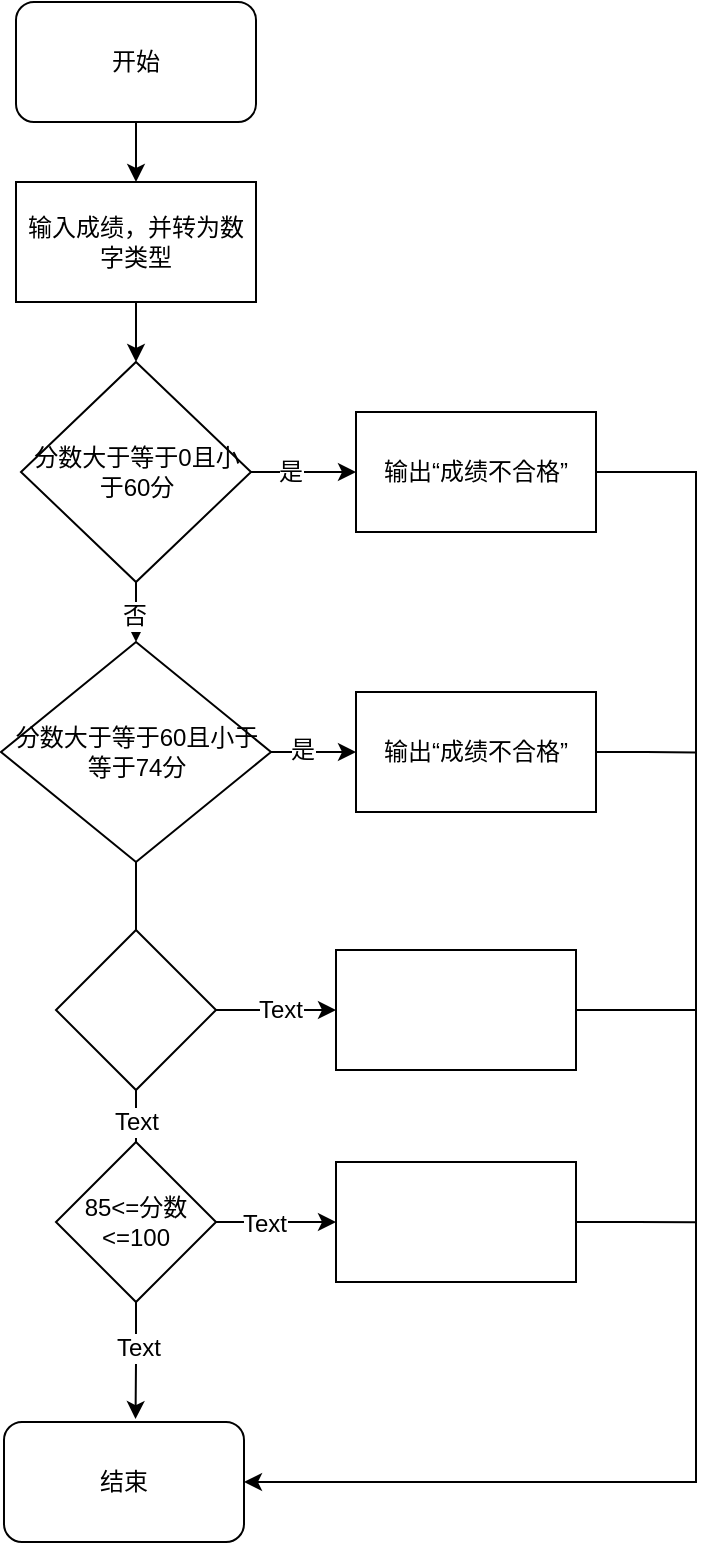 <mxfile version="20.5.3" type="github">
  <diagram id="C5RBs43oDa-KdzZeNtuy" name="Page-1">
    <mxGraphModel dx="731" dy="394" grid="1" gridSize="10" guides="1" tooltips="1" connect="1" arrows="1" fold="1" page="1" pageScale="1" pageWidth="827" pageHeight="1169" math="0" shadow="0">
      <root>
        <mxCell id="WIyWlLk6GJQsqaUBKTNV-0" />
        <mxCell id="WIyWlLk6GJQsqaUBKTNV-1" parent="WIyWlLk6GJQsqaUBKTNV-0" />
        <mxCell id="qA5iwVe9poIZNBPkpW-O-31" value="" style="edgeStyle=orthogonalEdgeStyle;rounded=0;orthogonalLoop=1;jettySize=auto;html=1;startArrow=none;startFill=0;endArrow=classic;endFill=1;" edge="1" parent="WIyWlLk6GJQsqaUBKTNV-1" source="qA5iwVe9poIZNBPkpW-O-24" target="qA5iwVe9poIZNBPkpW-O-30">
          <mxGeometry relative="1" as="geometry" />
        </mxCell>
        <mxCell id="qA5iwVe9poIZNBPkpW-O-24" value="开始" style="rounded=1;whiteSpace=wrap;html=1;shadow=0;glass=0;sketch=0;fillColor=default;" vertex="1" parent="WIyWlLk6GJQsqaUBKTNV-1">
          <mxGeometry x="300" y="40" width="120" height="60" as="geometry" />
        </mxCell>
        <mxCell id="qA5iwVe9poIZNBPkpW-O-25" value="结束" style="rounded=1;whiteSpace=wrap;html=1;shadow=0;glass=0;sketch=0;fillColor=default;" vertex="1" parent="WIyWlLk6GJQsqaUBKTNV-1">
          <mxGeometry x="294" y="750" width="120" height="60" as="geometry" />
        </mxCell>
        <mxCell id="qA5iwVe9poIZNBPkpW-O-33" value="" style="edgeStyle=orthogonalEdgeStyle;rounded=0;orthogonalLoop=1;jettySize=auto;html=1;startArrow=none;startFill=0;endArrow=classic;endFill=1;" edge="1" parent="WIyWlLk6GJQsqaUBKTNV-1" source="qA5iwVe9poIZNBPkpW-O-30" target="qA5iwVe9poIZNBPkpW-O-32">
          <mxGeometry relative="1" as="geometry" />
        </mxCell>
        <mxCell id="qA5iwVe9poIZNBPkpW-O-30" value="输入成绩，并转为数字类型" style="whiteSpace=wrap;html=1;rounded=0;shadow=0;glass=0;sketch=0;" vertex="1" parent="WIyWlLk6GJQsqaUBKTNV-1">
          <mxGeometry x="300" y="130" width="120" height="60" as="geometry" />
        </mxCell>
        <mxCell id="qA5iwVe9poIZNBPkpW-O-36" value="" style="edgeStyle=orthogonalEdgeStyle;rounded=0;orthogonalLoop=1;jettySize=auto;html=1;fontSize=12;startArrow=none;startFill=0;endArrow=classic;endFill=1;" edge="1" parent="WIyWlLk6GJQsqaUBKTNV-1" source="qA5iwVe9poIZNBPkpW-O-32" target="qA5iwVe9poIZNBPkpW-O-35">
          <mxGeometry relative="1" as="geometry" />
        </mxCell>
        <mxCell id="qA5iwVe9poIZNBPkpW-O-37" value="是" style="edgeLabel;html=1;align=center;verticalAlign=middle;resizable=0;points=[];fontSize=12;" vertex="1" connectable="0" parent="qA5iwVe9poIZNBPkpW-O-36">
          <mxGeometry x="-0.253" relative="1" as="geometry">
            <mxPoint as="offset" />
          </mxGeometry>
        </mxCell>
        <mxCell id="qA5iwVe9poIZNBPkpW-O-40" value="" style="edgeStyle=orthogonalEdgeStyle;rounded=0;orthogonalLoop=1;jettySize=auto;html=1;fontSize=12;startArrow=none;startFill=0;endArrow=classic;endFill=1;" edge="1" parent="WIyWlLk6GJQsqaUBKTNV-1" source="qA5iwVe9poIZNBPkpW-O-32" target="qA5iwVe9poIZNBPkpW-O-39">
          <mxGeometry relative="1" as="geometry" />
        </mxCell>
        <mxCell id="qA5iwVe9poIZNBPkpW-O-41" value="否" style="edgeLabel;html=1;align=center;verticalAlign=middle;resizable=0;points=[];fontSize=12;" vertex="1" connectable="0" parent="qA5iwVe9poIZNBPkpW-O-40">
          <mxGeometry x="-0.072" y="1" relative="1" as="geometry">
            <mxPoint as="offset" />
          </mxGeometry>
        </mxCell>
        <mxCell id="qA5iwVe9poIZNBPkpW-O-32" value="&lt;font style=&quot;font-size: 12px;&quot;&gt;分数大于等于0且小于60分&lt;/font&gt;" style="rhombus;whiteSpace=wrap;html=1;rounded=0;shadow=0;glass=0;sketch=0;" vertex="1" parent="WIyWlLk6GJQsqaUBKTNV-1">
          <mxGeometry x="302.5" y="220" width="115" height="110" as="geometry" />
        </mxCell>
        <mxCell id="qA5iwVe9poIZNBPkpW-O-38" style="edgeStyle=orthogonalEdgeStyle;rounded=0;orthogonalLoop=1;jettySize=auto;html=1;entryX=1;entryY=0.5;entryDx=0;entryDy=0;fontSize=12;startArrow=none;startFill=0;endArrow=classic;endFill=1;" edge="1" parent="WIyWlLk6GJQsqaUBKTNV-1" source="qA5iwVe9poIZNBPkpW-O-35" target="qA5iwVe9poIZNBPkpW-O-25">
          <mxGeometry relative="1" as="geometry">
            <Array as="points">
              <mxPoint x="640" y="275" />
              <mxPoint x="640" y="780" />
            </Array>
          </mxGeometry>
        </mxCell>
        <mxCell id="qA5iwVe9poIZNBPkpW-O-35" value="输出“成绩不合格”" style="whiteSpace=wrap;html=1;rounded=0;shadow=0;glass=0;sketch=0;" vertex="1" parent="WIyWlLk6GJQsqaUBKTNV-1">
          <mxGeometry x="470" y="245" width="120" height="60" as="geometry" />
        </mxCell>
        <mxCell id="qA5iwVe9poIZNBPkpW-O-43" value="" style="edgeStyle=orthogonalEdgeStyle;rounded=0;orthogonalLoop=1;jettySize=auto;html=1;fontSize=12;startArrow=none;startFill=0;endArrow=classic;endFill=1;" edge="1" parent="WIyWlLk6GJQsqaUBKTNV-1" source="qA5iwVe9poIZNBPkpW-O-39" target="qA5iwVe9poIZNBPkpW-O-42">
          <mxGeometry relative="1" as="geometry" />
        </mxCell>
        <mxCell id="qA5iwVe9poIZNBPkpW-O-44" value="是" style="edgeLabel;html=1;align=center;verticalAlign=middle;resizable=0;points=[];fontSize=12;" vertex="1" connectable="0" parent="qA5iwVe9poIZNBPkpW-O-43">
          <mxGeometry x="-0.278" y="1" relative="1" as="geometry">
            <mxPoint as="offset" />
          </mxGeometry>
        </mxCell>
        <mxCell id="qA5iwVe9poIZNBPkpW-O-48" value="" style="edgeStyle=orthogonalEdgeStyle;rounded=0;orthogonalLoop=1;jettySize=auto;html=1;fontSize=12;startArrow=none;startFill=0;endArrow=none;endFill=0;" edge="1" parent="WIyWlLk6GJQsqaUBKTNV-1" source="qA5iwVe9poIZNBPkpW-O-39" target="qA5iwVe9poIZNBPkpW-O-47">
          <mxGeometry relative="1" as="geometry" />
        </mxCell>
        <mxCell id="qA5iwVe9poIZNBPkpW-O-39" value="分数大于等于60且小于等于74分" style="rhombus;whiteSpace=wrap;html=1;rounded=0;shadow=0;glass=0;sketch=0;" vertex="1" parent="WIyWlLk6GJQsqaUBKTNV-1">
          <mxGeometry x="292.5" y="360" width="135" height="110" as="geometry" />
        </mxCell>
        <mxCell id="qA5iwVe9poIZNBPkpW-O-46" style="edgeStyle=orthogonalEdgeStyle;rounded=0;orthogonalLoop=1;jettySize=auto;html=1;exitX=1;exitY=0.5;exitDx=0;exitDy=0;fontSize=12;startArrow=none;startFill=0;endArrow=none;endFill=0;" edge="1" parent="WIyWlLk6GJQsqaUBKTNV-1" source="qA5iwVe9poIZNBPkpW-O-42">
          <mxGeometry relative="1" as="geometry">
            <mxPoint x="640" y="415.231" as="targetPoint" />
          </mxGeometry>
        </mxCell>
        <mxCell id="qA5iwVe9poIZNBPkpW-O-42" value="输出“成绩不合格”" style="whiteSpace=wrap;html=1;rounded=0;shadow=0;glass=0;sketch=0;" vertex="1" parent="WIyWlLk6GJQsqaUBKTNV-1">
          <mxGeometry x="470" y="385" width="120" height="60" as="geometry" />
        </mxCell>
        <mxCell id="qA5iwVe9poIZNBPkpW-O-50" value="" style="edgeStyle=orthogonalEdgeStyle;rounded=0;orthogonalLoop=1;jettySize=auto;html=1;fontSize=12;startArrow=none;startFill=0;endArrow=none;endFill=0;" edge="1" parent="WIyWlLk6GJQsqaUBKTNV-1" source="qA5iwVe9poIZNBPkpW-O-47" target="qA5iwVe9poIZNBPkpW-O-49">
          <mxGeometry relative="1" as="geometry" />
        </mxCell>
        <mxCell id="qA5iwVe9poIZNBPkpW-O-57" value="Text" style="edgeLabel;html=1;align=center;verticalAlign=middle;resizable=0;points=[];fontSize=12;" vertex="1" connectable="0" parent="qA5iwVe9poIZNBPkpW-O-50">
          <mxGeometry x="-0.086" relative="1" as="geometry">
            <mxPoint as="offset" />
          </mxGeometry>
        </mxCell>
        <mxCell id="qA5iwVe9poIZNBPkpW-O-53" value="" style="edgeStyle=orthogonalEdgeStyle;rounded=0;orthogonalLoop=1;jettySize=auto;html=1;fontSize=12;startArrow=none;startFill=0;endArrow=classic;endFill=1;" edge="1" parent="WIyWlLk6GJQsqaUBKTNV-1" source="qA5iwVe9poIZNBPkpW-O-47" target="qA5iwVe9poIZNBPkpW-O-52">
          <mxGeometry relative="1" as="geometry" />
        </mxCell>
        <mxCell id="qA5iwVe9poIZNBPkpW-O-56" value="Text" style="edgeLabel;html=1;align=center;verticalAlign=middle;resizable=0;points=[];fontSize=12;" vertex="1" connectable="0" parent="qA5iwVe9poIZNBPkpW-O-53">
          <mxGeometry x="0.052" relative="1" as="geometry">
            <mxPoint as="offset" />
          </mxGeometry>
        </mxCell>
        <mxCell id="qA5iwVe9poIZNBPkpW-O-47" value="" style="rhombus;whiteSpace=wrap;html=1;rounded=0;shadow=0;glass=0;sketch=0;" vertex="1" parent="WIyWlLk6GJQsqaUBKTNV-1">
          <mxGeometry x="320" y="504" width="80" height="80" as="geometry" />
        </mxCell>
        <mxCell id="qA5iwVe9poIZNBPkpW-O-51" style="edgeStyle=orthogonalEdgeStyle;rounded=0;orthogonalLoop=1;jettySize=auto;html=1;exitX=0.5;exitY=1;exitDx=0;exitDy=0;entryX=0.548;entryY=-0.024;entryDx=0;entryDy=0;entryPerimeter=0;fontSize=12;startArrow=none;startFill=0;endArrow=classic;endFill=1;" edge="1" parent="WIyWlLk6GJQsqaUBKTNV-1" source="qA5iwVe9poIZNBPkpW-O-49" target="qA5iwVe9poIZNBPkpW-O-25">
          <mxGeometry relative="1" as="geometry" />
        </mxCell>
        <mxCell id="qA5iwVe9poIZNBPkpW-O-59" value="Text" style="edgeLabel;html=1;align=center;verticalAlign=middle;resizable=0;points=[];fontSize=12;" vertex="1" connectable="0" parent="qA5iwVe9poIZNBPkpW-O-51">
          <mxGeometry x="-0.246" y="1" relative="1" as="geometry">
            <mxPoint y="1" as="offset" />
          </mxGeometry>
        </mxCell>
        <mxCell id="qA5iwVe9poIZNBPkpW-O-55" value="" style="edgeStyle=orthogonalEdgeStyle;rounded=0;orthogonalLoop=1;jettySize=auto;html=1;fontSize=12;startArrow=none;startFill=0;endArrow=classic;endFill=1;" edge="1" parent="WIyWlLk6GJQsqaUBKTNV-1" source="qA5iwVe9poIZNBPkpW-O-49" target="qA5iwVe9poIZNBPkpW-O-54">
          <mxGeometry relative="1" as="geometry" />
        </mxCell>
        <mxCell id="qA5iwVe9poIZNBPkpW-O-58" value="Text" style="edgeLabel;html=1;align=center;verticalAlign=middle;resizable=0;points=[];fontSize=12;" vertex="1" connectable="0" parent="qA5iwVe9poIZNBPkpW-O-55">
          <mxGeometry x="-0.204" y="-1" relative="1" as="geometry">
            <mxPoint as="offset" />
          </mxGeometry>
        </mxCell>
        <mxCell id="qA5iwVe9poIZNBPkpW-O-49" value="85&amp;lt;=分数&amp;lt;=100" style="rhombus;whiteSpace=wrap;html=1;rounded=0;shadow=0;glass=0;sketch=0;" vertex="1" parent="WIyWlLk6GJQsqaUBKTNV-1">
          <mxGeometry x="320" y="610" width="80" height="80" as="geometry" />
        </mxCell>
        <mxCell id="qA5iwVe9poIZNBPkpW-O-60" style="edgeStyle=orthogonalEdgeStyle;rounded=0;orthogonalLoop=1;jettySize=auto;html=1;exitX=1;exitY=0.5;exitDx=0;exitDy=0;fontSize=12;startArrow=none;startFill=0;endArrow=none;endFill=0;" edge="1" parent="WIyWlLk6GJQsqaUBKTNV-1" source="qA5iwVe9poIZNBPkpW-O-52">
          <mxGeometry relative="1" as="geometry">
            <mxPoint x="640" y="543.949" as="targetPoint" />
          </mxGeometry>
        </mxCell>
        <mxCell id="qA5iwVe9poIZNBPkpW-O-52" value="" style="whiteSpace=wrap;html=1;rounded=0;shadow=0;glass=0;sketch=0;" vertex="1" parent="WIyWlLk6GJQsqaUBKTNV-1">
          <mxGeometry x="460" y="514" width="120" height="60" as="geometry" />
        </mxCell>
        <mxCell id="qA5iwVe9poIZNBPkpW-O-61" style="edgeStyle=orthogonalEdgeStyle;rounded=0;orthogonalLoop=1;jettySize=auto;html=1;exitX=1;exitY=0.5;exitDx=0;exitDy=0;fontSize=12;startArrow=none;startFill=0;endArrow=none;endFill=0;" edge="1" parent="WIyWlLk6GJQsqaUBKTNV-1" source="qA5iwVe9poIZNBPkpW-O-54">
          <mxGeometry relative="1" as="geometry">
            <mxPoint x="640" y="650.103" as="targetPoint" />
          </mxGeometry>
        </mxCell>
        <mxCell id="qA5iwVe9poIZNBPkpW-O-54" value="" style="whiteSpace=wrap;html=1;rounded=0;shadow=0;glass=0;sketch=0;" vertex="1" parent="WIyWlLk6GJQsqaUBKTNV-1">
          <mxGeometry x="460" y="620" width="120" height="60" as="geometry" />
        </mxCell>
      </root>
    </mxGraphModel>
  </diagram>
</mxfile>

